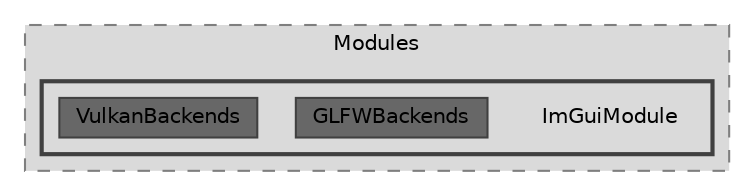 digraph "Engine/Modules/ImGuiModule"
{
 // LATEX_PDF_SIZE
  bgcolor="transparent";
  edge [fontname=Helvetica,fontsize=10,labelfontname=Helvetica,labelfontsize=10];
  node [fontname=Helvetica,fontsize=10,shape=box,height=0.2,width=0.4];
  compound=true
  subgraph clusterdir_5730a32ba65843f7d6a4af6f0645845c {
    graph [ bgcolor="#dadada", pencolor="grey50", label="Modules", fontname=Helvetica,fontsize=10 style="filled,dashed", URL="dir_5730a32ba65843f7d6a4af6f0645845c.html",tooltip=""]
  subgraph clusterdir_f1a95843b8df50437cf19ff4e048b51b {
    graph [ bgcolor="#dadada", pencolor="grey25", label="", fontname=Helvetica,fontsize=10 style="filled,bold", URL="dir_f1a95843b8df50437cf19ff4e048b51b.html",tooltip=""]
    dir_f1a95843b8df50437cf19ff4e048b51b [shape=plaintext, label="ImGuiModule"];
  dir_db95a9e5c284595d9ca323771c7f7db3 [label="GLFWBackends", fillcolor="#676767", color="grey25", style="filled", URL="dir_db95a9e5c284595d9ca323771c7f7db3.html",tooltip=""];
  dir_7a5287e83cf969c219006470814c2caa [label="VulkanBackends", fillcolor="#676767", color="grey25", style="filled", URL="dir_7a5287e83cf969c219006470814c2caa.html",tooltip=""];
  }
  }
}
